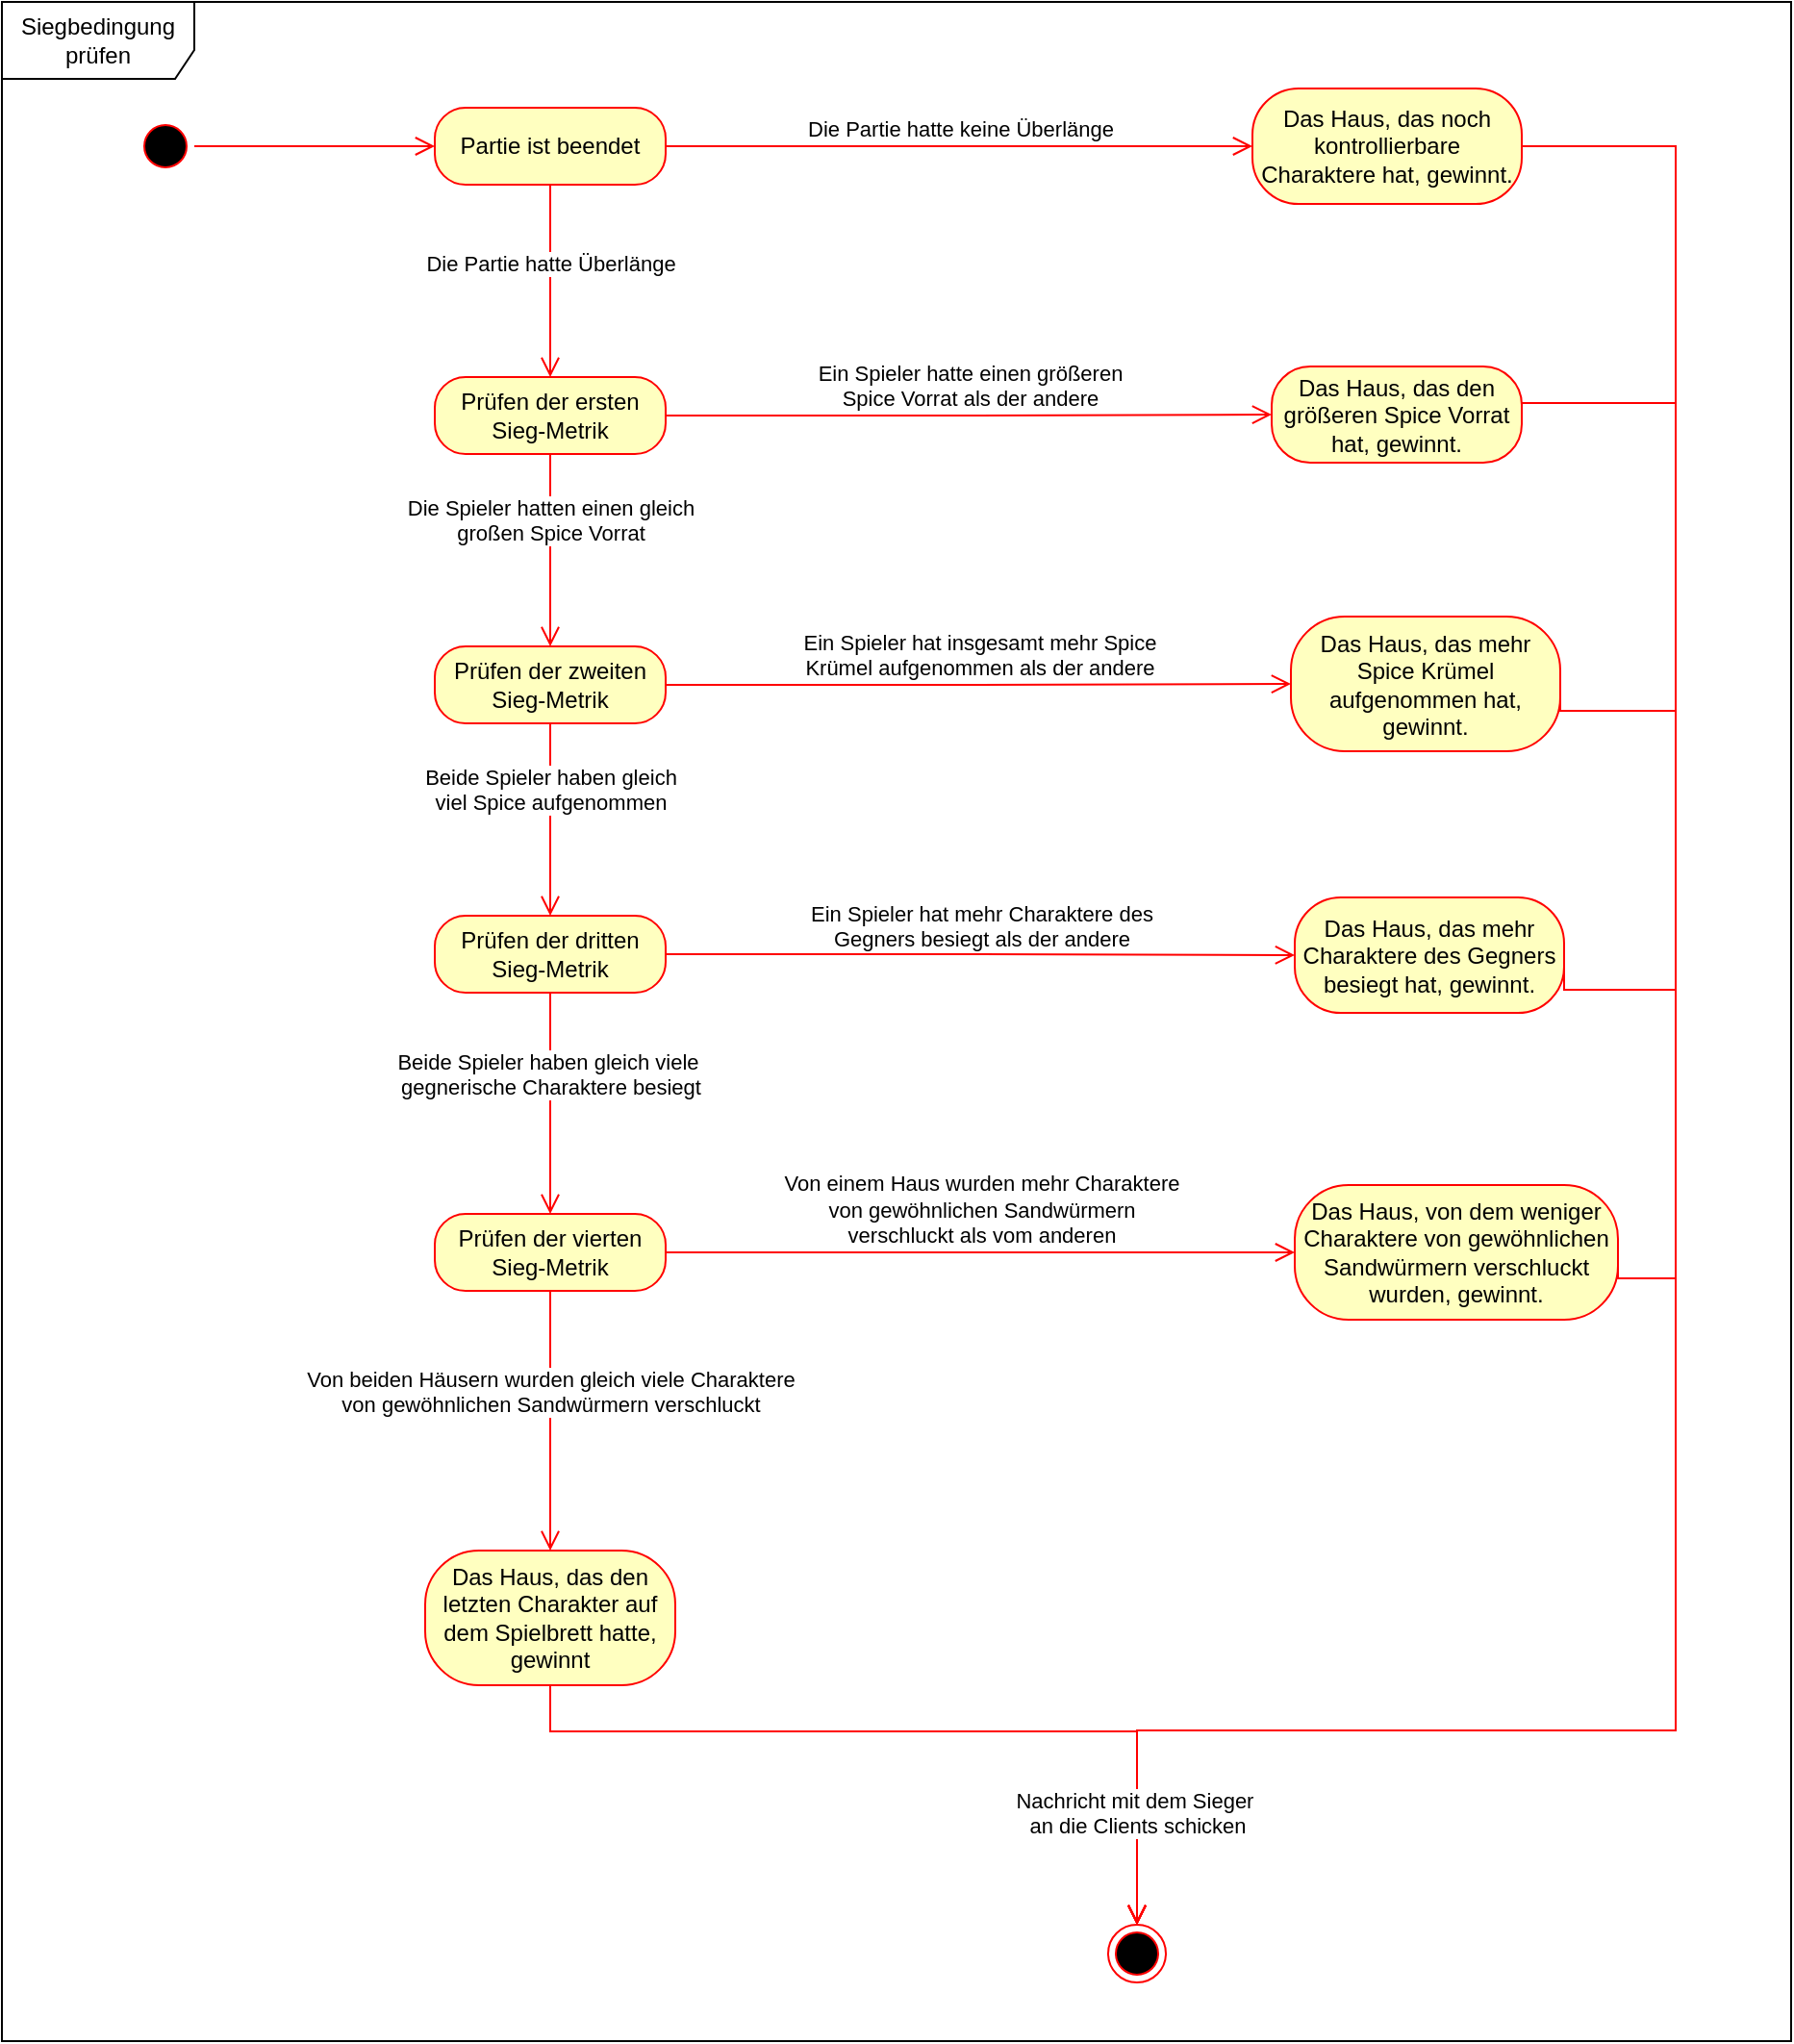 <mxfile version="16.2.2" type="device"><diagram id="XVjp9NvcotLG9OqKMOnb" name="Siegbedingung prüfen Zustandsdiagramm"><mxGraphModel dx="1102" dy="620" grid="1" gridSize="10" guides="1" tooltips="1" connect="1" arrows="1" fold="1" page="1" pageScale="1" pageWidth="1654" pageHeight="2336" math="0" shadow="0"><root><mxCell id="U67jO_eso07Kt0YDriBp-0"/><mxCell id="U67jO_eso07Kt0YDriBp-1" parent="U67jO_eso07Kt0YDriBp-0"/><mxCell id="cwdFfmpdy_B3UcR_stTp-0" value="" style="ellipse;html=1;shape=startState;fillColor=#000000;strokeColor=#ff0000;" parent="U67jO_eso07Kt0YDriBp-1" vertex="1"><mxGeometry x="90" y="80" width="30" height="30" as="geometry"/></mxCell><mxCell id="cwdFfmpdy_B3UcR_stTp-1" value="" style="edgeStyle=orthogonalEdgeStyle;html=1;verticalAlign=bottom;endArrow=open;endSize=8;strokeColor=#ff0000;rounded=0;entryX=0;entryY=0.5;entryDx=0;entryDy=0;" parent="U67jO_eso07Kt0YDriBp-1" source="cwdFfmpdy_B3UcR_stTp-0" target="nLPfbYnvG4ulMlxg6NOc-0" edge="1"><mxGeometry relative="1" as="geometry"><mxPoint x="260" y="95" as="targetPoint"/></mxGeometry></mxCell><mxCell id="cwdFfmpdy_B3UcR_stTp-5" value="Das Haus, das noch kontrollierbare Charaktere hat, gewinnt." style="rounded=1;whiteSpace=wrap;html=1;arcSize=40;fontColor=#000000;fillColor=#ffffc0;strokeColor=#ff0000;" parent="U67jO_eso07Kt0YDriBp-1" vertex="1"><mxGeometry x="670" y="65" width="140" height="60" as="geometry"/></mxCell><mxCell id="cwdFfmpdy_B3UcR_stTp-6" value="" style="edgeStyle=orthogonalEdgeStyle;html=1;verticalAlign=bottom;endArrow=open;endSize=8;strokeColor=#ff0000;rounded=0;exitX=1;exitY=0.5;exitDx=0;exitDy=0;entryX=0.5;entryY=0;entryDx=0;entryDy=0;" parent="U67jO_eso07Kt0YDriBp-1" source="cwdFfmpdy_B3UcR_stTp-5" target="cwdFfmpdy_B3UcR_stTp-30" edge="1"><mxGeometry relative="1" as="geometry"><mxPoint x="610" y="999.5" as="targetPoint"/><mxPoint x="850" y="109.5" as="sourcePoint"/><Array as="points"><mxPoint x="890" y="95.5"/><mxPoint x="890" y="918.5"/><mxPoint x="610" y="918.5"/></Array></mxGeometry></mxCell><mxCell id="cwdFfmpdy_B3UcR_stTp-10" value="Das Haus, das den größeren Spice Vorrat hat, gewinnt." style="rounded=1;whiteSpace=wrap;html=1;arcSize=40;fontColor=#000000;fillColor=#ffffc0;strokeColor=#ff0000;" parent="U67jO_eso07Kt0YDriBp-1" vertex="1"><mxGeometry x="680" y="209.5" width="130" height="50" as="geometry"/></mxCell><mxCell id="cwdFfmpdy_B3UcR_stTp-11" value="" style="edgeStyle=orthogonalEdgeStyle;html=1;verticalAlign=bottom;endArrow=open;endSize=8;strokeColor=#ff0000;rounded=0;entryX=0.5;entryY=0;entryDx=0;entryDy=0;exitX=1;exitY=0.5;exitDx=0;exitDy=0;" parent="U67jO_eso07Kt0YDriBp-1" source="cwdFfmpdy_B3UcR_stTp-10" target="cwdFfmpdy_B3UcR_stTp-30" edge="1"><mxGeometry relative="1" as="geometry"><mxPoint x="610" y="1018.5" as="targetPoint"/><mxPoint x="960" y="228.5" as="sourcePoint"/><Array as="points"><mxPoint x="810" y="228.5"/><mxPoint x="890" y="228.5"/><mxPoint x="890" y="918.5"/><mxPoint x="610" y="918.5"/></Array></mxGeometry></mxCell><mxCell id="cwdFfmpdy_B3UcR_stTp-16" value="Das Haus, das mehr Spice Krümel aufgenommen hat, gewinnt." style="rounded=1;whiteSpace=wrap;html=1;arcSize=40;fontColor=#000000;fillColor=#ffffc0;strokeColor=#ff0000;" parent="U67jO_eso07Kt0YDriBp-1" vertex="1"><mxGeometry x="690" y="339.5" width="140" height="70" as="geometry"/></mxCell><mxCell id="cwdFfmpdy_B3UcR_stTp-17" value="" style="edgeStyle=orthogonalEdgeStyle;html=1;verticalAlign=bottom;endArrow=open;endSize=8;strokeColor=#ff0000;rounded=0;entryX=0.5;entryY=0;entryDx=0;entryDy=0;exitX=1;exitY=0.5;exitDx=0;exitDy=0;" parent="U67jO_eso07Kt0YDriBp-1" source="cwdFfmpdy_B3UcR_stTp-16" target="cwdFfmpdy_B3UcR_stTp-30" edge="1"><mxGeometry relative="1" as="geometry"><mxPoint x="610" y="1018.5" as="targetPoint"/><mxPoint x="980" y="369.5" as="sourcePoint"/><Array as="points"><mxPoint x="830" y="388.5"/><mxPoint x="890" y="388.5"/><mxPoint x="890" y="918.5"/><mxPoint x="610" y="918.5"/></Array></mxGeometry></mxCell><mxCell id="cwdFfmpdy_B3UcR_stTp-21" value="Das Haus, das mehr Charaktere des Gegners besiegt hat, gewinnt." style="rounded=1;whiteSpace=wrap;html=1;arcSize=40;fontColor=#000000;fillColor=#ffffc0;strokeColor=#ff0000;" parent="U67jO_eso07Kt0YDriBp-1" vertex="1"><mxGeometry x="692" y="485.5" width="140" height="60" as="geometry"/></mxCell><mxCell id="cwdFfmpdy_B3UcR_stTp-22" value="" style="edgeStyle=orthogonalEdgeStyle;html=1;verticalAlign=bottom;endArrow=open;endSize=8;strokeColor=#ff0000;rounded=0;entryX=0.5;entryY=0;entryDx=0;entryDy=0;exitX=1;exitY=0.5;exitDx=0;exitDy=0;" parent="U67jO_eso07Kt0YDriBp-1" source="cwdFfmpdy_B3UcR_stTp-21" target="cwdFfmpdy_B3UcR_stTp-30" edge="1"><mxGeometry relative="1" as="geometry"><mxPoint x="610" y="1018.5" as="targetPoint"/><mxPoint x="960" y="549.5" as="sourcePoint"/><Array as="points"><mxPoint x="832" y="533.5"/><mxPoint x="890" y="533.5"/><mxPoint x="890" y="918.5"/><mxPoint x="610" y="918.5"/></Array></mxGeometry></mxCell><mxCell id="cwdFfmpdy_B3UcR_stTp-26" value="Das Haus, von dem weniger Charaktere von gewöhnlichen Sandwürmern verschluckt wurden, gewinnt." style="rounded=1;whiteSpace=wrap;html=1;arcSize=40;fontColor=#000000;fillColor=#ffffc0;strokeColor=#ff0000;" parent="U67jO_eso07Kt0YDriBp-1" vertex="1"><mxGeometry x="692" y="635" width="168" height="70" as="geometry"/></mxCell><mxCell id="cwdFfmpdy_B3UcR_stTp-27" value="" style="edgeStyle=orthogonalEdgeStyle;html=1;verticalAlign=bottom;endArrow=open;endSize=8;strokeColor=#ff0000;rounded=0;entryX=0.5;entryY=0;entryDx=0;entryDy=0;exitX=1;exitY=0.5;exitDx=0;exitDy=0;" parent="U67jO_eso07Kt0YDriBp-1" source="cwdFfmpdy_B3UcR_stTp-26" target="cwdFfmpdy_B3UcR_stTp-30" edge="1"><mxGeometry relative="1" as="geometry"><mxPoint x="610" y="1018.5" as="targetPoint"/><mxPoint x="930" y="683.5" as="sourcePoint"/><Array as="points"><mxPoint x="860" y="683.5"/><mxPoint x="890" y="683.5"/><mxPoint x="890" y="918.5"/><mxPoint x="610" y="918.5"/></Array></mxGeometry></mxCell><mxCell id="cwdFfmpdy_B3UcR_stTp-28" value="Das Haus, das den letzten Charakter auf dem Spielbrett hatte, gewinnt" style="rounded=1;whiteSpace=wrap;html=1;arcSize=40;fontColor=#000000;fillColor=#ffffc0;strokeColor=#ff0000;" parent="U67jO_eso07Kt0YDriBp-1" vertex="1"><mxGeometry x="240" y="825" width="130" height="70" as="geometry"/></mxCell><mxCell id="cwdFfmpdy_B3UcR_stTp-29" value="Nachricht mit dem Sieger&amp;nbsp;&lt;br&gt;an die Clients schicken" style="edgeStyle=orthogonalEdgeStyle;html=1;verticalAlign=bottom;endArrow=open;endSize=8;strokeColor=#ff0000;rounded=0;exitX=0.5;exitY=1;exitDx=0;exitDy=0;entryX=0.5;entryY=0;entryDx=0;entryDy=0;" parent="U67jO_eso07Kt0YDriBp-1" edge="1"><mxGeometry x="0.799" relative="1" as="geometry"><mxPoint x="610.0" y="1019.5" as="targetPoint"/><mxPoint x="305" y="895" as="sourcePoint"/><Array as="points"><mxPoint x="305" y="919"/><mxPoint x="610" y="919"/></Array><mxPoint as="offset"/></mxGeometry></mxCell><mxCell id="cwdFfmpdy_B3UcR_stTp-30" value="" style="ellipse;html=1;shape=endState;fillColor=#000000;strokeColor=#ff0000;" parent="U67jO_eso07Kt0YDriBp-1" vertex="1"><mxGeometry x="595" y="1019.5" width="30" height="30" as="geometry"/></mxCell><mxCell id="nLPfbYnvG4ulMlxg6NOc-0" value="Partie ist beendet" style="rounded=1;whiteSpace=wrap;html=1;arcSize=40;fontColor=#000000;fillColor=#ffffc0;strokeColor=#ff0000;" parent="U67jO_eso07Kt0YDriBp-1" vertex="1"><mxGeometry x="245" y="75" width="120" height="40" as="geometry"/></mxCell><mxCell id="nLPfbYnvG4ulMlxg6NOc-1" value="Die Partie hatte Überlänge" style="edgeStyle=orthogonalEdgeStyle;html=1;verticalAlign=bottom;endArrow=open;endSize=8;strokeColor=#ff0000;rounded=0;entryX=0.5;entryY=0;entryDx=0;entryDy=0;" parent="U67jO_eso07Kt0YDriBp-1" source="nLPfbYnvG4ulMlxg6NOc-0" target="nLPfbYnvG4ulMlxg6NOc-4" edge="1"><mxGeometry relative="1" as="geometry"><mxPoint x="305" y="225" as="targetPoint"/></mxGeometry></mxCell><mxCell id="nLPfbYnvG4ulMlxg6NOc-3" value="Die Partie hatte keine Überlänge" style="edgeStyle=orthogonalEdgeStyle;html=1;verticalAlign=bottom;endArrow=open;endSize=8;strokeColor=#ff0000;rounded=0;exitX=1;exitY=0.5;exitDx=0;exitDy=0;entryX=0;entryY=0.5;entryDx=0;entryDy=0;" parent="U67jO_eso07Kt0YDriBp-1" source="nLPfbYnvG4ulMlxg6NOc-0" target="cwdFfmpdy_B3UcR_stTp-5" edge="1"><mxGeometry relative="1" as="geometry"><mxPoint x="555" y="95" as="targetPoint"/><mxPoint x="215" y="375" as="sourcePoint"/></mxGeometry></mxCell><mxCell id="nLPfbYnvG4ulMlxg6NOc-4" value="Prüfen der ersten Sieg-Metrik" style="rounded=1;whiteSpace=wrap;html=1;arcSize=40;fontColor=#000000;fillColor=#ffffc0;strokeColor=#ff0000;" parent="U67jO_eso07Kt0YDriBp-1" vertex="1"><mxGeometry x="245" y="215" width="120" height="40" as="geometry"/></mxCell><mxCell id="nLPfbYnvG4ulMlxg6NOc-5" value="Die Spieler hatten einen gleich&lt;br&gt;großen Spice Vorrat" style="edgeStyle=orthogonalEdgeStyle;html=1;verticalAlign=bottom;endArrow=open;endSize=8;strokeColor=#ff0000;rounded=0;entryX=0.5;entryY=0;entryDx=0;entryDy=0;" parent="U67jO_eso07Kt0YDriBp-1" source="nLPfbYnvG4ulMlxg6NOc-4" target="nLPfbYnvG4ulMlxg6NOc-8" edge="1"><mxGeometry relative="1" as="geometry"><mxPoint x="325" y="355" as="targetPoint"/></mxGeometry></mxCell><mxCell id="nLPfbYnvG4ulMlxg6NOc-7" value="Ein Spieler hatte einen größeren&lt;br&gt;Spice Vorrat als der andere" style="edgeStyle=orthogonalEdgeStyle;html=1;verticalAlign=bottom;endArrow=open;endSize=8;strokeColor=#ff0000;rounded=0;exitX=1;exitY=0.5;exitDx=0;exitDy=0;entryX=0;entryY=0.5;entryDx=0;entryDy=0;" parent="U67jO_eso07Kt0YDriBp-1" source="nLPfbYnvG4ulMlxg6NOc-4" target="cwdFfmpdy_B3UcR_stTp-10" edge="1"><mxGeometry relative="1" as="geometry"><mxPoint x="565" y="235" as="targetPoint"/><mxPoint x="205" y="395" as="sourcePoint"/></mxGeometry></mxCell><mxCell id="nLPfbYnvG4ulMlxg6NOc-8" value="Prüfen der zweiten Sieg-Metrik" style="rounded=1;whiteSpace=wrap;html=1;arcSize=40;fontColor=#000000;fillColor=#ffffc0;strokeColor=#ff0000;" parent="U67jO_eso07Kt0YDriBp-1" vertex="1"><mxGeometry x="245" y="355" width="120" height="40" as="geometry"/></mxCell><mxCell id="nLPfbYnvG4ulMlxg6NOc-9" value="Beide Spieler haben gleich&lt;br&gt;viel Spice aufgenommen" style="edgeStyle=orthogonalEdgeStyle;html=1;verticalAlign=bottom;endArrow=open;endSize=8;strokeColor=#ff0000;rounded=0;entryX=0.5;entryY=0;entryDx=0;entryDy=0;" parent="U67jO_eso07Kt0YDriBp-1" source="nLPfbYnvG4ulMlxg6NOc-8" target="nLPfbYnvG4ulMlxg6NOc-12" edge="1"><mxGeometry relative="1" as="geometry"><mxPoint x="305" y="490" as="targetPoint"/></mxGeometry></mxCell><mxCell id="nLPfbYnvG4ulMlxg6NOc-11" value="Ein Spieler hat insgesamt mehr Spice&lt;br&gt;Krümel aufgenommen als der andere" style="edgeStyle=orthogonalEdgeStyle;html=1;verticalAlign=bottom;endArrow=open;endSize=8;strokeColor=#ff0000;rounded=0;exitX=1;exitY=0.5;exitDx=0;exitDy=0;entryX=0;entryY=0.5;entryDx=0;entryDy=0;" parent="U67jO_eso07Kt0YDriBp-1" source="nLPfbYnvG4ulMlxg6NOc-8" target="cwdFfmpdy_B3UcR_stTp-16" edge="1"><mxGeometry relative="1" as="geometry"><mxPoint x="575" y="375" as="targetPoint"/><mxPoint x="205" y="485" as="sourcePoint"/></mxGeometry></mxCell><mxCell id="nLPfbYnvG4ulMlxg6NOc-12" value="Prüfen der dritten Sieg-Metrik" style="rounded=1;whiteSpace=wrap;html=1;arcSize=40;fontColor=#000000;fillColor=#ffffc0;strokeColor=#ff0000;" parent="U67jO_eso07Kt0YDriBp-1" vertex="1"><mxGeometry x="245" y="495" width="120" height="40" as="geometry"/></mxCell><mxCell id="nLPfbYnvG4ulMlxg6NOc-13" value="Beide Spieler haben gleich viele&amp;nbsp;&lt;br&gt;gegnerische Charaktere besiegt" style="edgeStyle=orthogonalEdgeStyle;html=1;verticalAlign=bottom;endArrow=open;endSize=8;strokeColor=#ff0000;rounded=0;entryX=0.5;entryY=0;entryDx=0;entryDy=0;" parent="U67jO_eso07Kt0YDriBp-1" source="nLPfbYnvG4ulMlxg6NOc-12" target="nLPfbYnvG4ulMlxg6NOc-16" edge="1"><mxGeometry relative="1" as="geometry"><mxPoint x="305" y="625" as="targetPoint"/></mxGeometry></mxCell><mxCell id="nLPfbYnvG4ulMlxg6NOc-15" value="Ein Spieler hat mehr Charaktere des&lt;br&gt;Gegners besiegt als der andere" style="edgeStyle=orthogonalEdgeStyle;html=1;verticalAlign=bottom;endArrow=open;endSize=8;strokeColor=#ff0000;rounded=0;exitX=1;exitY=0.5;exitDx=0;exitDy=0;entryX=0;entryY=0.5;entryDx=0;entryDy=0;" parent="U67jO_eso07Kt0YDriBp-1" source="nLPfbYnvG4ulMlxg6NOc-12" target="cwdFfmpdy_B3UcR_stTp-21" edge="1"><mxGeometry relative="1" as="geometry"><mxPoint x="595" y="515" as="targetPoint"/><mxPoint x="495" y="555" as="sourcePoint"/></mxGeometry></mxCell><mxCell id="nLPfbYnvG4ulMlxg6NOc-16" value="Prüfen der vierten Sieg-Metrik" style="rounded=1;whiteSpace=wrap;html=1;arcSize=40;fontColor=#000000;fillColor=#ffffc0;strokeColor=#ff0000;" parent="U67jO_eso07Kt0YDriBp-1" vertex="1"><mxGeometry x="245" y="650" width="120" height="40" as="geometry"/></mxCell><mxCell id="nLPfbYnvG4ulMlxg6NOc-17" value="Von beiden Häusern wurden gleich viele Charaktere&lt;br&gt;von gewöhnlichen Sandwürmern verschluckt" style="edgeStyle=orthogonalEdgeStyle;html=1;verticalAlign=bottom;endArrow=open;endSize=8;strokeColor=#ff0000;rounded=0;entryX=0.5;entryY=0;entryDx=0;entryDy=0;" parent="U67jO_eso07Kt0YDriBp-1" source="nLPfbYnvG4ulMlxg6NOc-16" target="cwdFfmpdy_B3UcR_stTp-28" edge="1"><mxGeometry relative="1" as="geometry"><mxPoint x="305" y="795" as="targetPoint"/></mxGeometry></mxCell><mxCell id="nLPfbYnvG4ulMlxg6NOc-19" value="Von einem Haus wurden mehr Charaktere &lt;br&gt;von gewöhnlichen Sandwürmern &lt;br&gt;verschluckt&amp;nbsp;als vom anderen" style="edgeStyle=orthogonalEdgeStyle;html=1;verticalAlign=bottom;endArrow=open;endSize=8;strokeColor=#ff0000;rounded=0;exitX=1;exitY=0.5;exitDx=0;exitDy=0;entryX=0;entryY=0.5;entryDx=0;entryDy=0;" parent="U67jO_eso07Kt0YDriBp-1" source="nLPfbYnvG4ulMlxg6NOc-16" target="cwdFfmpdy_B3UcR_stTp-26" edge="1"><mxGeometry relative="1" as="geometry"><mxPoint x="605" y="670" as="targetPoint"/><mxPoint x="545" y="675" as="sourcePoint"/></mxGeometry></mxCell><mxCell id="_Wx8Qf1ELGnsXMXoN-0w-0" value="Siegbedingung&lt;br&gt;prüfen" style="shape=umlFrame;whiteSpace=wrap;html=1;width=100;height=40;" parent="U67jO_eso07Kt0YDriBp-1" vertex="1"><mxGeometry x="20" y="20" width="930" height="1060" as="geometry"/></mxCell></root></mxGraphModel></diagram></mxfile>